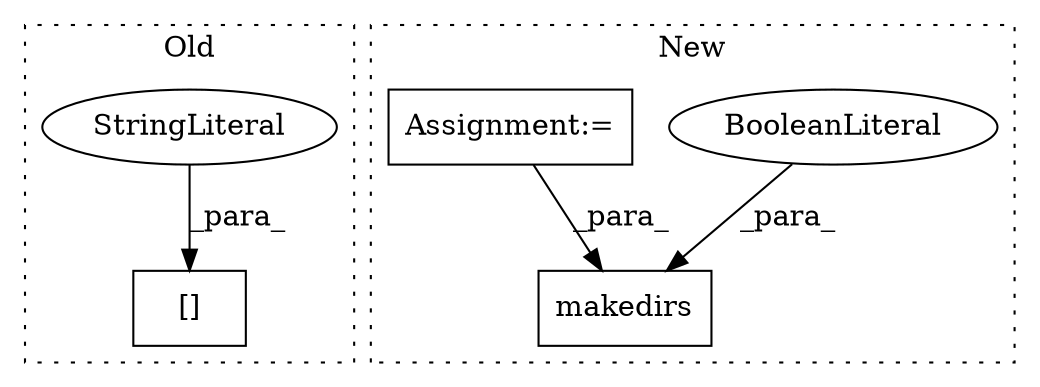 digraph G {
subgraph cluster0 {
1 [label="[]" a="2" s="516,530" l="5,1" shape="box"];
3 [label="StringLiteral" a="45" s="521" l="9" shape="ellipse"];
label = "Old";
style="dotted";
}
subgraph cluster1 {
2 [label="makedirs" a="32" s="343,372" l="9,1" shape="box"];
4 [label="BooleanLiteral" a="9" s="368" l="4" shape="ellipse"];
5 [label="Assignment:=" a="7" s="297" l="1" shape="box"];
label = "New";
style="dotted";
}
3 -> 1 [label="_para_"];
4 -> 2 [label="_para_"];
5 -> 2 [label="_para_"];
}
